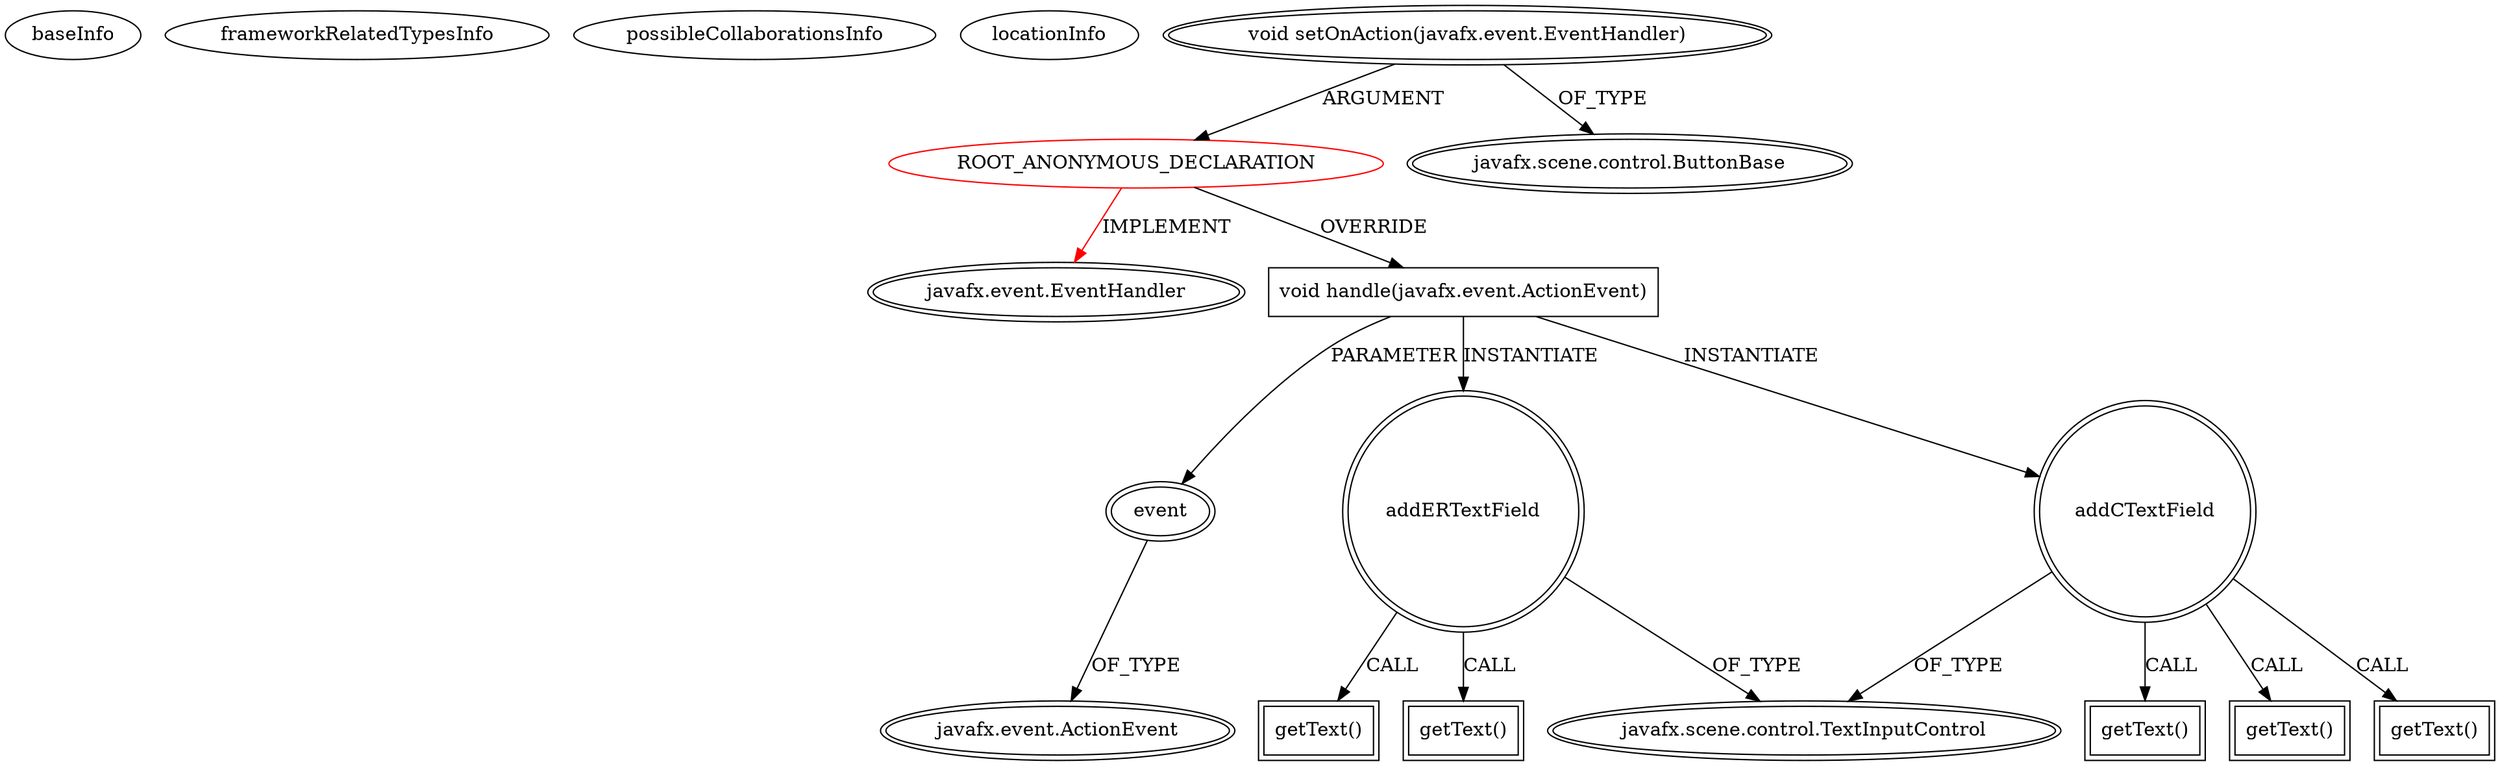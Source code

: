 digraph {
baseInfo[graphId=2789,category="extension_graph",isAnonymous=true,possibleRelation=false]
frameworkRelatedTypesInfo[0="javafx.event.EventHandler"]
possibleCollaborationsInfo[]
locationInfo[projectName="gpshenoy-Bank354",filePath="/gpshenoy-Bank354/Bank354-master/src/bank354/Bank354.java",contextSignature="void start(javafx.stage.Stage)",graphId="2789"]
0[label="ROOT_ANONYMOUS_DECLARATION",vertexType="ROOT_ANONYMOUS_DECLARATION",isFrameworkType=false,color=red]
1[label="javafx.event.EventHandler",vertexType="FRAMEWORK_INTERFACE_TYPE",isFrameworkType=true,peripheries=2]
2[label="void setOnAction(javafx.event.EventHandler)",vertexType="OUTSIDE_CALL",isFrameworkType=true,peripheries=2]
3[label="javafx.scene.control.ButtonBase",vertexType="FRAMEWORK_CLASS_TYPE",isFrameworkType=true,peripheries=2]
4[label="void handle(javafx.event.ActionEvent)",vertexType="OVERRIDING_METHOD_DECLARATION",isFrameworkType=false,shape=box]
5[label="event",vertexType="PARAMETER_DECLARATION",isFrameworkType=true,peripheries=2]
6[label="javafx.event.ActionEvent",vertexType="FRAMEWORK_CLASS_TYPE",isFrameworkType=true,peripheries=2]
7[label="addCTextField",vertexType="VARIABLE_EXPRESION",isFrameworkType=true,peripheries=2,shape=circle]
9[label="javafx.scene.control.TextInputControl",vertexType="FRAMEWORK_CLASS_TYPE",isFrameworkType=true,peripheries=2]
8[label="getText()",vertexType="INSIDE_CALL",isFrameworkType=true,peripheries=2,shape=box]
10[label="addERTextField",vertexType="VARIABLE_EXPRESION",isFrameworkType=true,peripheries=2,shape=circle]
11[label="getText()",vertexType="INSIDE_CALL",isFrameworkType=true,peripheries=2,shape=box]
14[label="getText()",vertexType="INSIDE_CALL",isFrameworkType=true,peripheries=2,shape=box]
16[label="getText()",vertexType="INSIDE_CALL",isFrameworkType=true,peripheries=2,shape=box]
18[label="getText()",vertexType="INSIDE_CALL",isFrameworkType=true,peripheries=2,shape=box]
0->1[label="IMPLEMENT",color=red]
2->0[label="ARGUMENT"]
2->3[label="OF_TYPE"]
0->4[label="OVERRIDE"]
5->6[label="OF_TYPE"]
4->5[label="PARAMETER"]
4->7[label="INSTANTIATE"]
7->9[label="OF_TYPE"]
7->8[label="CALL"]
4->10[label="INSTANTIATE"]
10->9[label="OF_TYPE"]
10->11[label="CALL"]
7->14[label="CALL"]
10->16[label="CALL"]
7->18[label="CALL"]
}
